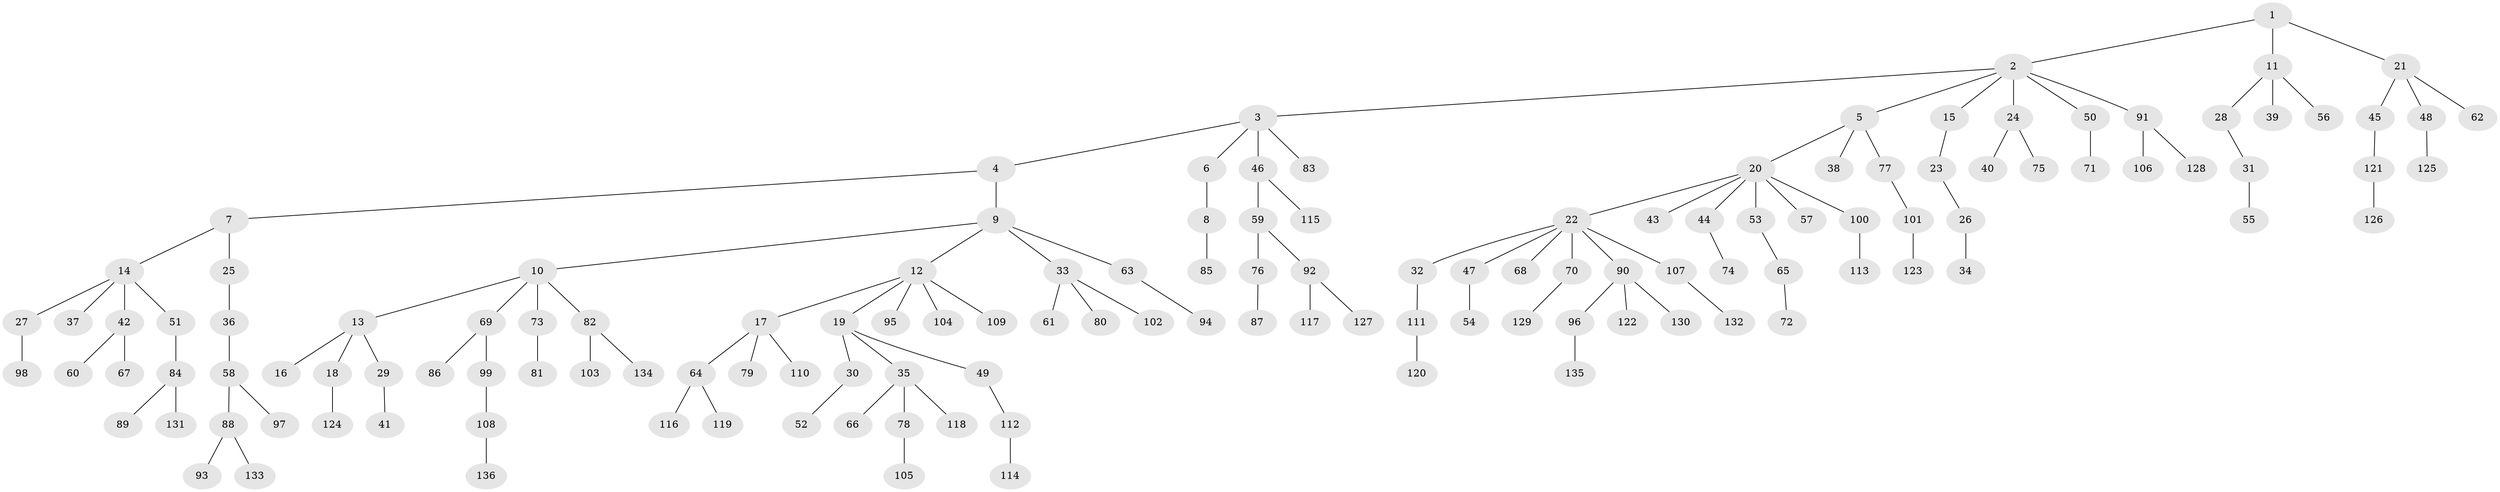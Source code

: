 // Generated by graph-tools (version 1.1) at 2025/02/03/09/25 03:02:31]
// undirected, 136 vertices, 135 edges
graph export_dot {
graph [start="1"]
  node [color=gray90,style=filled];
  1;
  2;
  3;
  4;
  5;
  6;
  7;
  8;
  9;
  10;
  11;
  12;
  13;
  14;
  15;
  16;
  17;
  18;
  19;
  20;
  21;
  22;
  23;
  24;
  25;
  26;
  27;
  28;
  29;
  30;
  31;
  32;
  33;
  34;
  35;
  36;
  37;
  38;
  39;
  40;
  41;
  42;
  43;
  44;
  45;
  46;
  47;
  48;
  49;
  50;
  51;
  52;
  53;
  54;
  55;
  56;
  57;
  58;
  59;
  60;
  61;
  62;
  63;
  64;
  65;
  66;
  67;
  68;
  69;
  70;
  71;
  72;
  73;
  74;
  75;
  76;
  77;
  78;
  79;
  80;
  81;
  82;
  83;
  84;
  85;
  86;
  87;
  88;
  89;
  90;
  91;
  92;
  93;
  94;
  95;
  96;
  97;
  98;
  99;
  100;
  101;
  102;
  103;
  104;
  105;
  106;
  107;
  108;
  109;
  110;
  111;
  112;
  113;
  114;
  115;
  116;
  117;
  118;
  119;
  120;
  121;
  122;
  123;
  124;
  125;
  126;
  127;
  128;
  129;
  130;
  131;
  132;
  133;
  134;
  135;
  136;
  1 -- 2;
  1 -- 11;
  1 -- 21;
  2 -- 3;
  2 -- 5;
  2 -- 15;
  2 -- 24;
  2 -- 50;
  2 -- 91;
  3 -- 4;
  3 -- 6;
  3 -- 46;
  3 -- 83;
  4 -- 7;
  4 -- 9;
  5 -- 20;
  5 -- 38;
  5 -- 77;
  6 -- 8;
  7 -- 14;
  7 -- 25;
  8 -- 85;
  9 -- 10;
  9 -- 12;
  9 -- 33;
  9 -- 63;
  10 -- 13;
  10 -- 69;
  10 -- 73;
  10 -- 82;
  11 -- 28;
  11 -- 39;
  11 -- 56;
  12 -- 17;
  12 -- 19;
  12 -- 95;
  12 -- 104;
  12 -- 109;
  13 -- 16;
  13 -- 18;
  13 -- 29;
  14 -- 27;
  14 -- 37;
  14 -- 42;
  14 -- 51;
  15 -- 23;
  17 -- 64;
  17 -- 79;
  17 -- 110;
  18 -- 124;
  19 -- 30;
  19 -- 35;
  19 -- 49;
  20 -- 22;
  20 -- 43;
  20 -- 44;
  20 -- 53;
  20 -- 57;
  20 -- 100;
  21 -- 45;
  21 -- 48;
  21 -- 62;
  22 -- 32;
  22 -- 47;
  22 -- 68;
  22 -- 70;
  22 -- 90;
  22 -- 107;
  23 -- 26;
  24 -- 40;
  24 -- 75;
  25 -- 36;
  26 -- 34;
  27 -- 98;
  28 -- 31;
  29 -- 41;
  30 -- 52;
  31 -- 55;
  32 -- 111;
  33 -- 61;
  33 -- 80;
  33 -- 102;
  35 -- 66;
  35 -- 78;
  35 -- 118;
  36 -- 58;
  42 -- 60;
  42 -- 67;
  44 -- 74;
  45 -- 121;
  46 -- 59;
  46 -- 115;
  47 -- 54;
  48 -- 125;
  49 -- 112;
  50 -- 71;
  51 -- 84;
  53 -- 65;
  58 -- 88;
  58 -- 97;
  59 -- 76;
  59 -- 92;
  63 -- 94;
  64 -- 116;
  64 -- 119;
  65 -- 72;
  69 -- 86;
  69 -- 99;
  70 -- 129;
  73 -- 81;
  76 -- 87;
  77 -- 101;
  78 -- 105;
  82 -- 103;
  82 -- 134;
  84 -- 89;
  84 -- 131;
  88 -- 93;
  88 -- 133;
  90 -- 96;
  90 -- 122;
  90 -- 130;
  91 -- 106;
  91 -- 128;
  92 -- 117;
  92 -- 127;
  96 -- 135;
  99 -- 108;
  100 -- 113;
  101 -- 123;
  107 -- 132;
  108 -- 136;
  111 -- 120;
  112 -- 114;
  121 -- 126;
}
